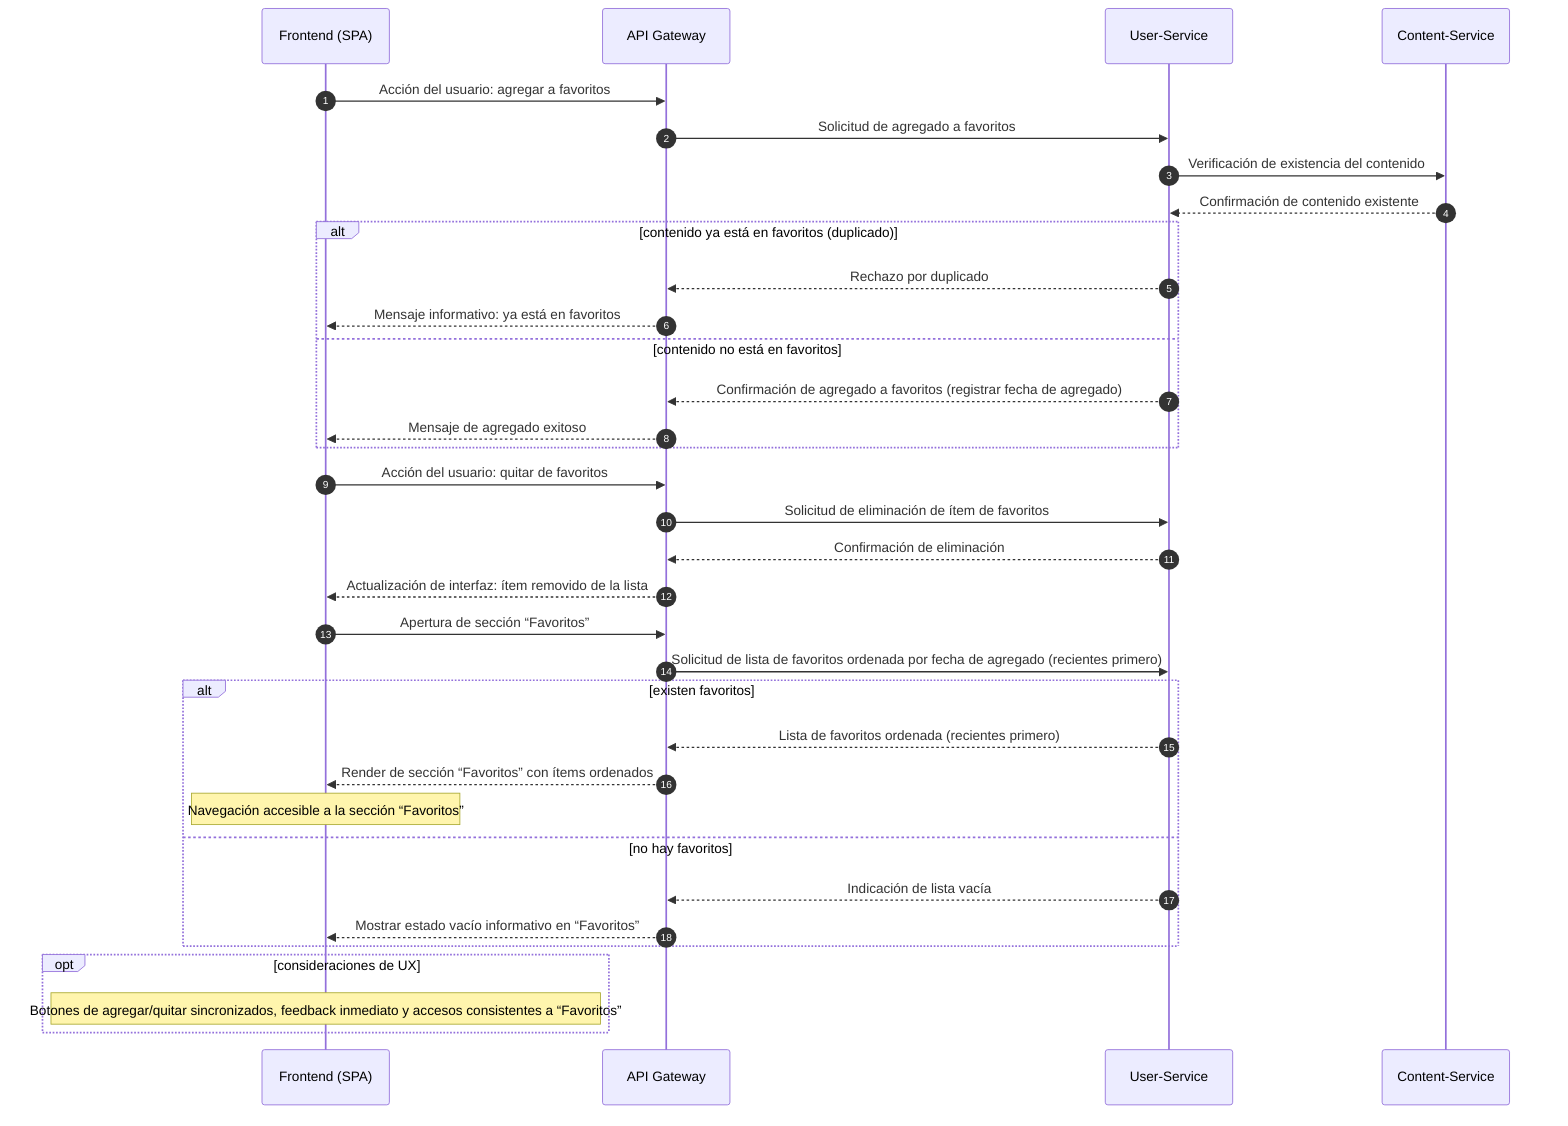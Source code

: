 sequenceDiagram
autonumber
participant FE as Frontend (SPA)
participant GW as API Gateway
participant USR as User-Service
participant CT as Content-Service

FE->>GW: Acción del usuario: agregar a favoritos
GW->>USR: Solicitud de agregado a favoritos
USR->>CT: Verificación de existencia del contenido
CT-->>USR: Confirmación de contenido existente
alt contenido ya está en favoritos (duplicado)
  USR-->>GW: Rechazo por duplicado
  GW-->>FE: Mensaje informativo: ya está en favoritos
else contenido no está en favoritos
  USR-->>GW: Confirmación de agregado a favoritos (registrar fecha de agregado)
  GW-->>FE: Mensaje de agregado exitoso
end

FE->>GW: Acción del usuario: quitar de favoritos
GW->>USR: Solicitud de eliminación de ítem de favoritos
USR-->>GW: Confirmación de eliminación
GW-->>FE: Actualización de interfaz: ítem removido de la lista

FE->>GW: Apertura de sección “Favoritos”
GW->>USR: Solicitud de lista de favoritos ordenada por fecha de agregado (recientes primero)
alt existen favoritos
  USR-->>GW: Lista de favoritos ordenada (recientes primero)
  GW-->>FE: Render de sección “Favoritos” con ítems ordenados
  Note over FE: Navegación accesible a la sección “Favoritos”
else no hay favoritos
  USR-->>GW: Indicación de lista vacía
  GW-->>FE: Mostrar estado vacío informativo en “Favoritos”
end

opt consideraciones de UX
  Note over FE: Botones de agregar/quitar sincronizados, feedback inmediato y accesos consistentes a “Favoritos”
end